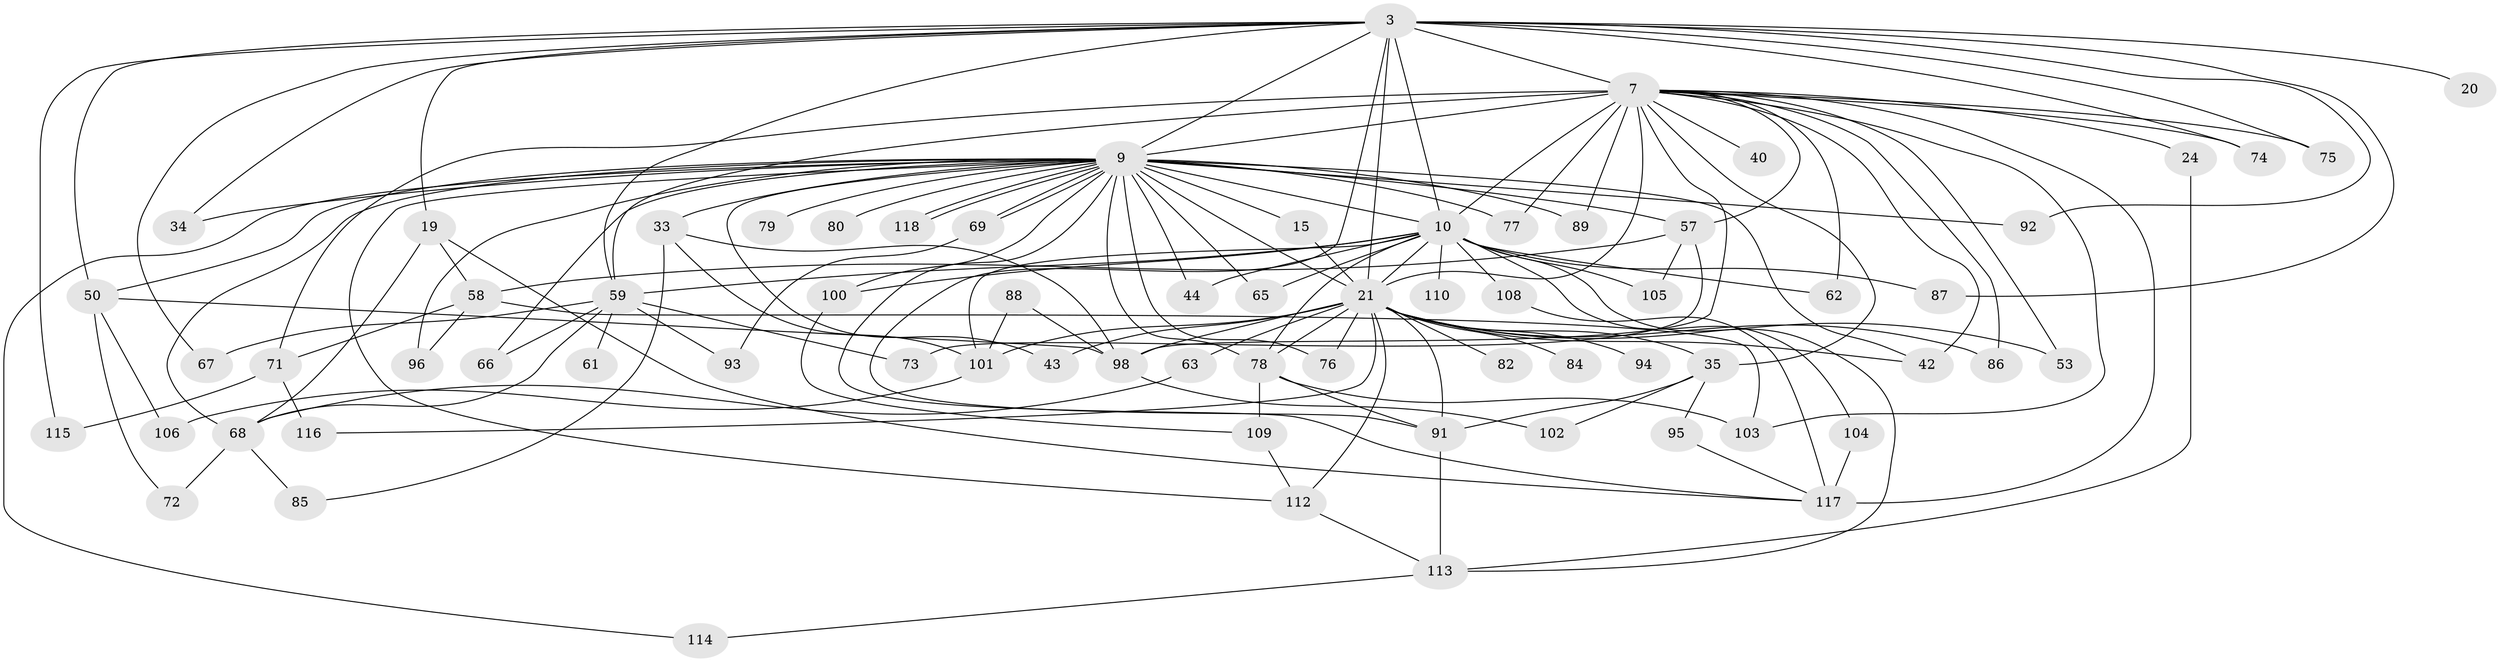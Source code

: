 // original degree distribution, {15: 0.00847457627118644, 23: 0.01694915254237288, 18: 0.00847457627118644, 21: 0.00847457627118644, 29: 0.00847457627118644, 25: 0.00847457627118644, 19: 0.00847457627118644, 28: 0.00847457627118644, 14: 0.00847457627118644, 6: 0.05084745762711865, 3: 0.19491525423728814, 2: 0.5254237288135594, 5: 0.05084745762711865, 4: 0.0847457627118644, 8: 0.00847457627118644}
// Generated by graph-tools (version 1.1) at 2025/49/03/04/25 21:49:14]
// undirected, 70 vertices, 142 edges
graph export_dot {
graph [start="1"]
  node [color=gray90,style=filled];
  3 [super="+1"];
  7 [super="+5"];
  9 [super="+6"];
  10 [super="+4"];
  15;
  19;
  20;
  21 [super="+13+14+8"];
  24;
  33 [super="+26"];
  34;
  35 [super="+23+27"];
  40;
  42 [super="+32"];
  43;
  44;
  50 [super="+16"];
  53 [super="+41"];
  57 [super="+46"];
  58;
  59 [super="+11+38"];
  61;
  62 [super="+39+12"];
  63;
  65;
  66;
  67;
  68 [super="+45"];
  69;
  71;
  72;
  73;
  74;
  75;
  76;
  77;
  78 [super="+51"];
  79 [super="+36"];
  80;
  82;
  84;
  85;
  86;
  87;
  88;
  89 [super="+81"];
  91 [super="+55"];
  92 [super="+25"];
  93;
  94;
  95;
  96;
  98 [super="+90"];
  100 [super="+97"];
  101 [super="+28"];
  102;
  103 [super="+99"];
  104;
  105;
  106;
  108 [super="+107"];
  109 [super="+70"];
  110;
  112 [super="+37"];
  113 [super="+54+83"];
  114;
  115;
  116;
  117 [super="+22+56+111"];
  118;
  3 -- 7 [weight=4];
  3 -- 9 [weight=4];
  3 -- 10 [weight=4];
  3 -- 19 [weight=2];
  3 -- 20 [weight=2];
  3 -- 50 [weight=2];
  3 -- 67;
  3 -- 75;
  3 -- 87;
  3 -- 115;
  3 -- 34;
  3 -- 74;
  3 -- 59;
  3 -- 92;
  3 -- 21 [weight=4];
  3 -- 91;
  7 -- 9 [weight=4];
  7 -- 10 [weight=4];
  7 -- 24 [weight=2];
  7 -- 40 [weight=2];
  7 -- 57 [weight=2];
  7 -- 59 [weight=3];
  7 -- 71;
  7 -- 86;
  7 -- 89 [weight=2];
  7 -- 117 [weight=4];
  7 -- 74;
  7 -- 75;
  7 -- 77;
  7 -- 53 [weight=2];
  7 -- 35;
  7 -- 62;
  7 -- 21 [weight=5];
  7 -- 42;
  7 -- 103;
  7 -- 98;
  9 -- 10 [weight=4];
  9 -- 33 [weight=3];
  9 -- 34;
  9 -- 65;
  9 -- 69;
  9 -- 69;
  9 -- 76;
  9 -- 114;
  9 -- 118;
  9 -- 118;
  9 -- 79 [weight=3];
  9 -- 66;
  9 -- 77;
  9 -- 15;
  9 -- 80;
  9 -- 89;
  9 -- 92 [weight=2];
  9 -- 96;
  9 -- 100 [weight=3];
  9 -- 43;
  9 -- 44;
  9 -- 50;
  9 -- 57;
  9 -- 21 [weight=5];
  9 -- 112 [weight=2];
  9 -- 68;
  9 -- 42;
  9 -- 117 [weight=2];
  9 -- 78 [weight=2];
  10 -- 65;
  10 -- 100;
  10 -- 87;
  10 -- 104;
  10 -- 105;
  10 -- 44;
  10 -- 108 [weight=2];
  10 -- 110;
  10 -- 62 [weight=3];
  10 -- 21 [weight=5];
  10 -- 101;
  10 -- 59;
  10 -- 113;
  10 -- 78 [weight=2];
  15 -- 21;
  19 -- 58;
  19 -- 117;
  19 -- 68;
  21 -- 78 [weight=2];
  21 -- 112 [weight=2];
  21 -- 76;
  21 -- 82 [weight=2];
  21 -- 84 [weight=2];
  21 -- 86;
  21 -- 94 [weight=2];
  21 -- 98 [weight=2];
  21 -- 35 [weight=3];
  21 -- 101;
  21 -- 42;
  21 -- 43;
  21 -- 116;
  21 -- 53;
  21 -- 63;
  21 -- 91;
  24 -- 113;
  33 -- 85;
  33 -- 101;
  33 -- 98;
  35 -- 95;
  35 -- 102;
  35 -- 91;
  50 -- 72;
  50 -- 106;
  50 -- 98;
  57 -- 73;
  57 -- 105;
  57 -- 58;
  58 -- 71;
  58 -- 96;
  58 -- 103;
  59 -- 61 [weight=2];
  59 -- 66;
  59 -- 73;
  59 -- 68;
  59 -- 67;
  59 -- 93;
  63 -- 68;
  68 -- 85;
  68 -- 72;
  69 -- 93;
  71 -- 115;
  71 -- 116;
  78 -- 103;
  78 -- 91;
  78 -- 109;
  88 -- 101;
  88 -- 98;
  91 -- 113;
  95 -- 117;
  98 -- 102;
  100 -- 109;
  101 -- 106;
  104 -- 117;
  108 -- 117;
  109 -- 112;
  112 -- 113;
  113 -- 114;
}
